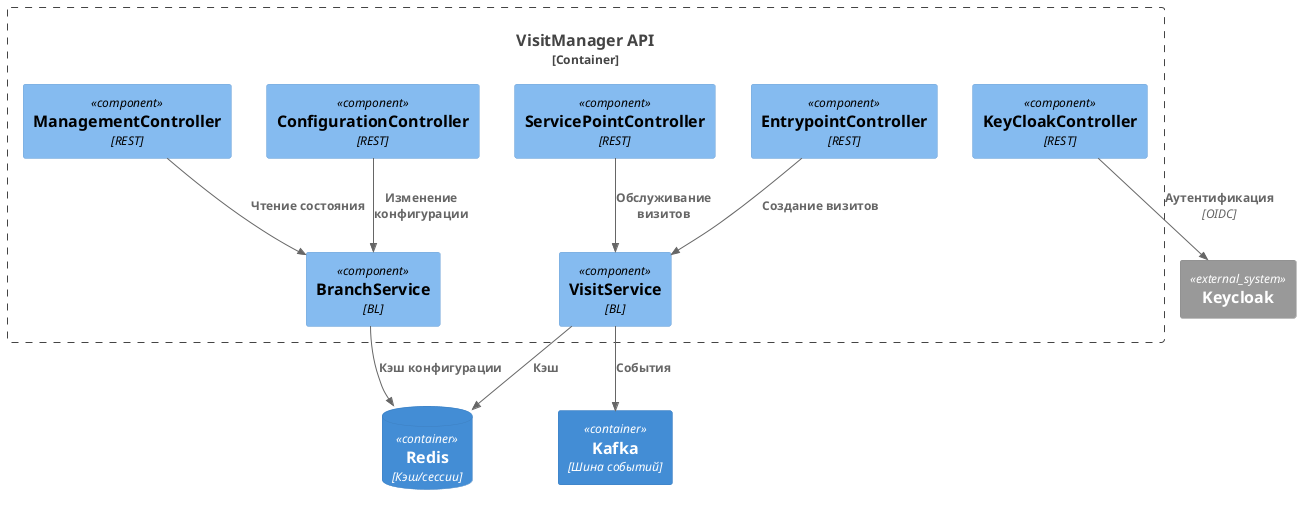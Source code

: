 @startuml
!include <C4/C4_Component.puml>
Container_Boundary(api, "VisitManager API") {
  Component(entry, "EntrypointController", "REST")
  Component(sp, "ServicePointController", "REST")
  Component(cfg, "ConfigurationController", "REST")
  Component(mgmt, "ManagementController", "REST")
  Component(kc, "KeyCloakController", "REST")
  Component(svcBranch, "BranchService", "BL")
  Component(svcVisit, "VisitService", "BL")
}
System_Ext(kc_ext, "Keycloak")
ContainerDb(redis, "Redis", "Кэш/сессии")
Container(queue, "Kafka", "Шина событий")
Rel(entry, svcVisit, "Создание визитов")
Rel(sp, svcVisit, "Обслуживание визитов")
Rel(cfg, svcBranch, "Изменение конфигурации")
Rel(mgmt, svcBranch, "Чтение состояния")
Rel(kc, kc_ext, "Аутентификация", "OIDC")
Rel(svcVisit, redis, "Кэш")
Rel(svcBranch, redis, "Кэш конфигурации")
Rel(svcVisit, queue, "События")
@enduml
